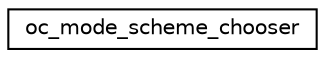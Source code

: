 digraph "Graphical Class Hierarchy"
{
  edge [fontname="Helvetica",fontsize="10",labelfontname="Helvetica",labelfontsize="10"];
  node [fontname="Helvetica",fontsize="10",shape=record];
  rankdir="LR";
  Node1 [label="oc_mode_scheme_chooser",height=0.2,width=0.4,color="black", fillcolor="white", style="filled",URL="$structoc__mode__scheme__chooser.html"];
}
